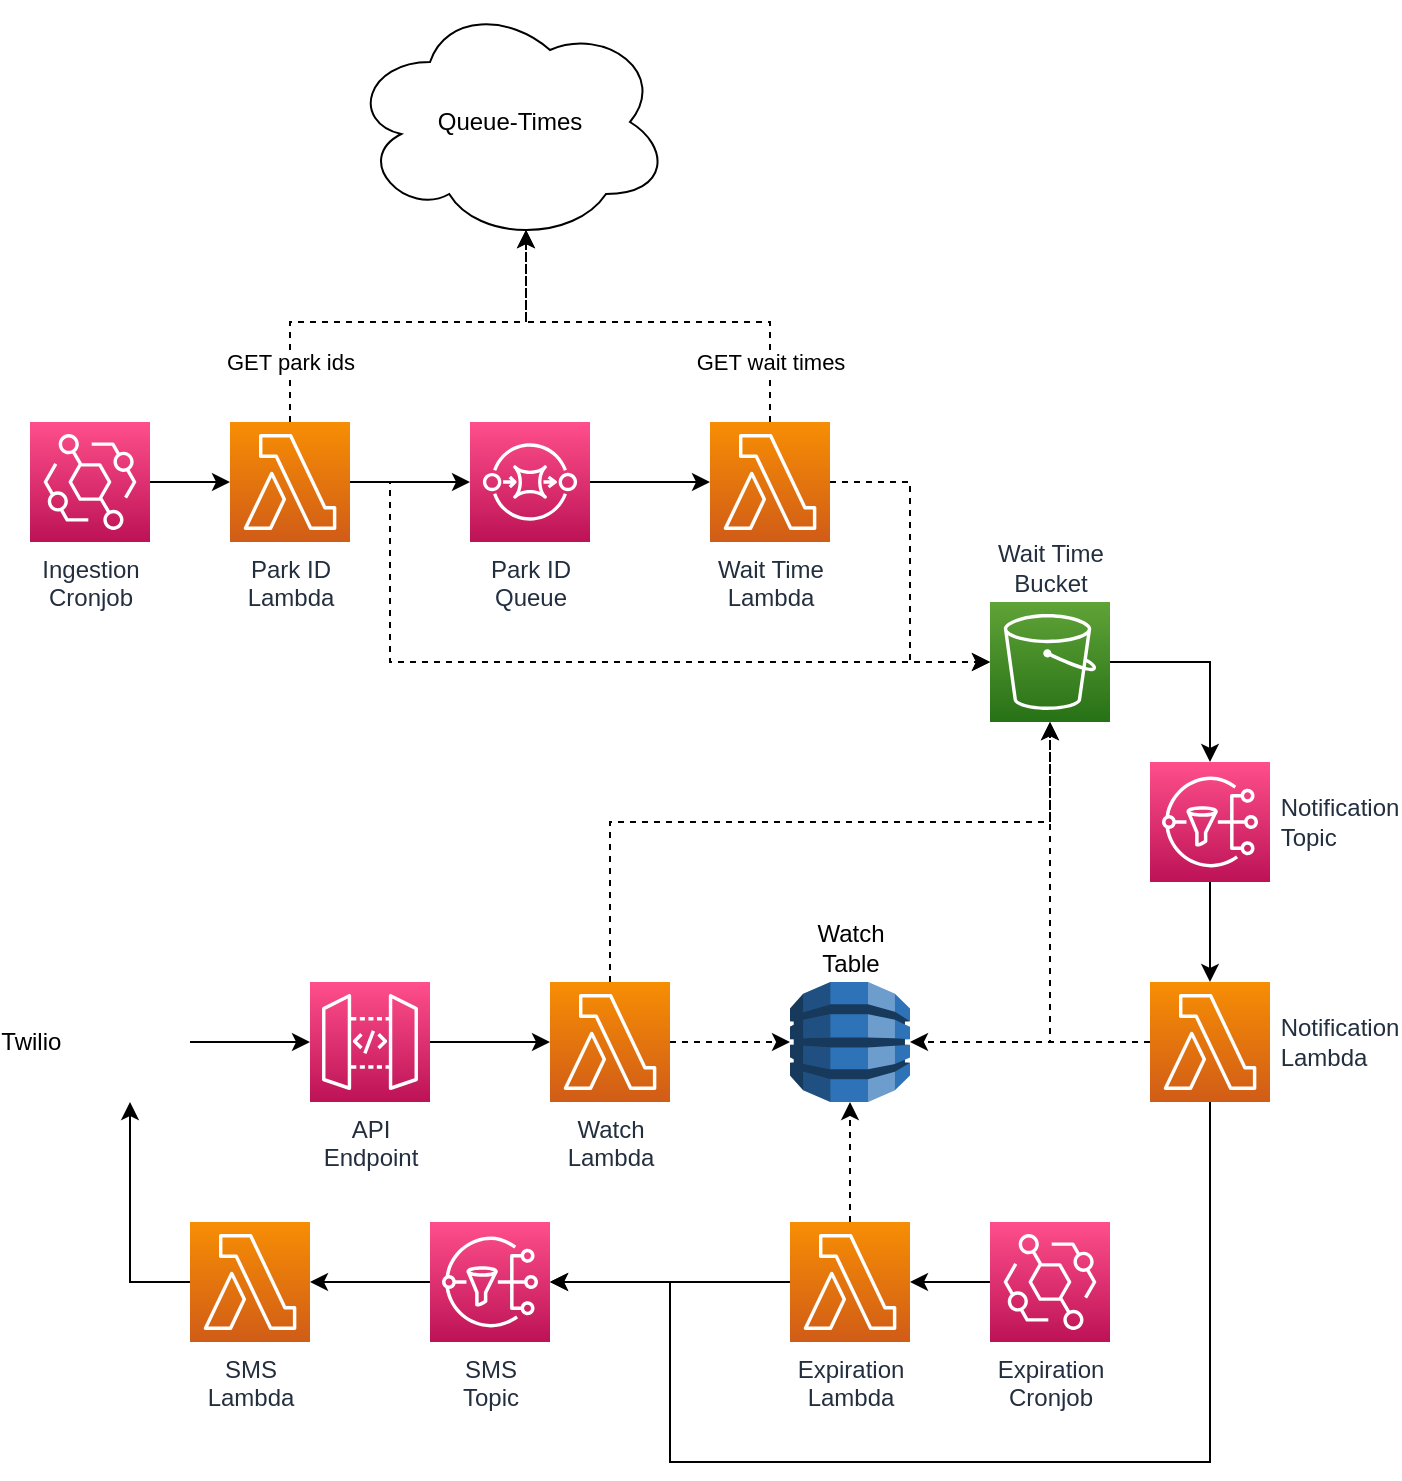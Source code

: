 <mxfile version="20.2.8" type="device"><diagram id="D-cmHfhGp_WtJHa5dSgA" name="AWS VPC-less"><mxGraphModel dx="1360" dy="802" grid="1" gridSize="10" guides="1" tooltips="1" connect="1" arrows="1" fold="1" page="1" pageScale="1" pageWidth="850" pageHeight="1100" math="0" shadow="0"><root><mxCell id="0"/><mxCell id="1" parent="0"/><mxCell id="KoiJeL3uqhQwfSjqCsei-2" value="Queue-Times" style="ellipse;shape=cloud;whiteSpace=wrap;html=1;" parent="1" vertex="1"><mxGeometry x="260" y="20" width="160" height="120" as="geometry"/></mxCell><mxCell id="KoiJeL3uqhQwfSjqCsei-52" style="edgeStyle=orthogonalEdgeStyle;rounded=0;orthogonalLoop=1;jettySize=auto;html=1;exitX=1;exitY=0.5;exitDx=0;exitDy=0;exitPerimeter=0;startArrow=none;startFill=0;entryX=0.5;entryY=0;entryDx=0;entryDy=0;entryPerimeter=0;" parent="1" source="KoiJeL3uqhQwfSjqCsei-5" target="KoiJeL3uqhQwfSjqCsei-69" edge="1"><mxGeometry relative="1" as="geometry"><mxPoint x="620" y="450" as="targetPoint"/></mxGeometry></mxCell><mxCell id="KoiJeL3uqhQwfSjqCsei-5" value="Wait Time&lt;br&gt;Bucket" style="sketch=0;points=[[0,0,0],[0.25,0,0],[0.5,0,0],[0.75,0,0],[1,0,0],[0,1,0],[0.25,1,0],[0.5,1,0],[0.75,1,0],[1,1,0],[0,0.25,0],[0,0.5,0],[0,0.75,0],[1,0.25,0],[1,0.5,0],[1,0.75,0]];outlineConnect=0;fontColor=#232F3E;gradientColor=#60A337;gradientDirection=north;fillColor=#277116;strokeColor=#ffffff;dashed=0;verticalLabelPosition=top;verticalAlign=bottom;align=center;html=1;fontSize=12;fontStyle=0;aspect=fixed;shape=mxgraph.aws4.resourceIcon;resIcon=mxgraph.aws4.s3;labelPosition=center;strokeWidth=5;" parent="1" vertex="1"><mxGeometry x="580" y="320" width="60" height="60" as="geometry"/></mxCell><mxCell id="KoiJeL3uqhQwfSjqCsei-12" style="edgeStyle=orthogonalEdgeStyle;rounded=0;orthogonalLoop=1;jettySize=auto;html=1;exitX=1;exitY=0.5;exitDx=0;exitDy=0;exitPerimeter=0;entryX=0;entryY=0.5;entryDx=0;entryDy=0;entryPerimeter=0;" parent="1" source="KoiJeL3uqhQwfSjqCsei-11" target="KoiJeL3uqhQwfSjqCsei-22" edge="1"><mxGeometry relative="1" as="geometry"><mxPoint x="310" y="350" as="targetPoint"/></mxGeometry></mxCell><mxCell id="KoiJeL3uqhQwfSjqCsei-11" value="Ingestion&lt;br&gt;Cronjob" style="sketch=0;points=[[0,0,0],[0.25,0,0],[0.5,0,0],[0.75,0,0],[1,0,0],[0,1,0],[0.25,1,0],[0.5,1,0],[0.75,1,0],[1,1,0],[0,0.25,0],[0,0.5,0],[0,0.75,0],[1,0.25,0],[1,0.5,0],[1,0.75,0]];outlineConnect=0;fontColor=#232F3E;gradientColor=#FF4F8B;gradientDirection=north;fillColor=#BC1356;strokeColor=#ffffff;dashed=0;verticalLabelPosition=bottom;verticalAlign=top;align=center;html=1;fontSize=12;fontStyle=0;aspect=fixed;shape=mxgraph.aws4.resourceIcon;resIcon=mxgraph.aws4.eventbridge;strokeWidth=5;" parent="1" vertex="1"><mxGeometry x="100" y="230" width="60" height="60" as="geometry"/></mxCell><mxCell id="KoiJeL3uqhQwfSjqCsei-19" style="edgeStyle=orthogonalEdgeStyle;rounded=0;orthogonalLoop=1;jettySize=auto;html=1;exitX=1;exitY=0.5;exitDx=0;exitDy=0;exitPerimeter=0;entryX=0;entryY=0.5;entryDx=0;entryDy=0;entryPerimeter=0;" parent="1" source="KoiJeL3uqhQwfSjqCsei-17" target="DdGerzd7HKKFTsO2WSv4-2" edge="1"><mxGeometry relative="1" as="geometry"><mxPoint x="320" y="620" as="targetPoint"/></mxGeometry></mxCell><mxCell id="KoiJeL3uqhQwfSjqCsei-17" value="API&lt;br&gt;Endpoint" style="sketch=0;points=[[0,0,0],[0.25,0,0],[0.5,0,0],[0.75,0,0],[1,0,0],[0,1,0],[0.25,1,0],[0.5,1,0],[0.75,1,0],[1,1,0],[0,0.25,0],[0,0.5,0],[0,0.75,0],[1,0.25,0],[1,0.5,0],[1,0.75,0]];outlineConnect=0;fontColor=#232F3E;gradientColor=#FF4F8B;gradientDirection=north;fillColor=#BC1356;strokeColor=#ffffff;dashed=0;verticalLabelPosition=bottom;verticalAlign=top;align=center;html=1;fontSize=12;fontStyle=0;aspect=fixed;shape=mxgraph.aws4.resourceIcon;resIcon=mxgraph.aws4.api_gateway;" parent="1" vertex="1"><mxGeometry x="240" y="510" width="60" height="60" as="geometry"/></mxCell><mxCell id="KoiJeL3uqhQwfSjqCsei-56" style="edgeStyle=orthogonalEdgeStyle;rounded=0;orthogonalLoop=1;jettySize=auto;html=1;exitX=1;exitY=0.5;exitDx=0;exitDy=0;exitPerimeter=0;entryX=0;entryY=0.5;entryDx=0;entryDy=0;entryPerimeter=0;startArrow=none;startFill=0;dashed=1;" parent="1" source="DdGerzd7HKKFTsO2WSv4-2" target="afC1jznEqyL_FVVymm0K-1" edge="1"><mxGeometry relative="1" as="geometry"><mxPoint x="350" y="590" as="sourcePoint"/><mxPoint x="490" y="500" as="targetPoint"/></mxGeometry></mxCell><mxCell id="KoiJeL3uqhQwfSjqCsei-24" style="edgeStyle=orthogonalEdgeStyle;rounded=0;orthogonalLoop=1;jettySize=auto;html=1;entryX=0;entryY=0.5;entryDx=0;entryDy=0;entryPerimeter=0;exitX=1;exitY=0.5;exitDx=0;exitDy=0;exitPerimeter=0;" parent="1" source="KoiJeL3uqhQwfSjqCsei-22" target="KoiJeL3uqhQwfSjqCsei-71" edge="1"><mxGeometry relative="1" as="geometry"><mxPoint x="290" y="380" as="targetPoint"/></mxGeometry></mxCell><mxCell id="KoiJeL3uqhQwfSjqCsei-25" style="rounded=0;orthogonalLoop=1;jettySize=auto;html=1;exitX=0.5;exitY=0;exitDx=0;exitDy=0;exitPerimeter=0;entryX=0.55;entryY=0.95;entryDx=0;entryDy=0;entryPerimeter=0;dashed=1;edgeStyle=orthogonalEdgeStyle;" parent="1" source="KoiJeL3uqhQwfSjqCsei-22" target="KoiJeL3uqhQwfSjqCsei-2" edge="1"><mxGeometry relative="1" as="geometry"><Array as="points"><mxPoint x="230" y="180"/><mxPoint x="348" y="180"/></Array></mxGeometry></mxCell><mxCell id="KoiJeL3uqhQwfSjqCsei-63" value="GET park ids" style="edgeLabel;html=1;align=center;verticalAlign=middle;resizable=0;points=[];" parent="KoiJeL3uqhQwfSjqCsei-25" vertex="1" connectable="0"><mxGeometry x="-0.187" y="1" relative="1" as="geometry"><mxPoint x="-37" y="21" as="offset"/></mxGeometry></mxCell><mxCell id="KoiJeL3uqhQwfSjqCsei-22" value="Park ID&lt;br&gt;Lambda" style="sketch=0;points=[[0,0,0],[0.25,0,0],[0.5,0,0],[0.75,0,0],[1,0,0],[0,1,0],[0.25,1,0],[0.5,1,0],[0.75,1,0],[1,1,0],[0,0.25,0],[0,0.5,0],[0,0.75,0],[1,0.25,0],[1,0.5,0],[1,0.75,0]];outlineConnect=0;fontColor=#232F3E;gradientColor=#F78E04;gradientDirection=north;fillColor=#D05C17;strokeColor=#ffffff;dashed=0;verticalLabelPosition=bottom;verticalAlign=top;align=center;html=1;fontSize=12;fontStyle=0;aspect=fixed;shape=mxgraph.aws4.resourceIcon;resIcon=mxgraph.aws4.lambda;strokeWidth=5;" parent="1" vertex="1"><mxGeometry x="200" y="230" width="60" height="60" as="geometry"/></mxCell><mxCell id="KoiJeL3uqhQwfSjqCsei-27" style="edgeStyle=orthogonalEdgeStyle;rounded=0;orthogonalLoop=1;jettySize=auto;html=1;entryX=0;entryY=0.5;entryDx=0;entryDy=0;entryPerimeter=0;exitX=1;exitY=0.5;exitDx=0;exitDy=0;exitPerimeter=0;" parent="1" source="KoiJeL3uqhQwfSjqCsei-71" target="KoiJeL3uqhQwfSjqCsei-26" edge="1"><mxGeometry relative="1" as="geometry"><mxPoint x="400" y="370" as="sourcePoint"/></mxGeometry></mxCell><mxCell id="KoiJeL3uqhQwfSjqCsei-28" style="edgeStyle=orthogonalEdgeStyle;rounded=0;orthogonalLoop=1;jettySize=auto;html=1;exitX=1;exitY=0.5;exitDx=0;exitDy=0;exitPerimeter=0;entryX=0;entryY=0.5;entryDx=0;entryDy=0;entryPerimeter=0;dashed=1;" parent="1" source="KoiJeL3uqhQwfSjqCsei-26" target="KoiJeL3uqhQwfSjqCsei-5" edge="1"><mxGeometry relative="1" as="geometry"><Array as="points"><mxPoint x="540" y="260"/><mxPoint x="540" y="350"/></Array></mxGeometry></mxCell><mxCell id="KoiJeL3uqhQwfSjqCsei-29" style="rounded=0;orthogonalLoop=1;jettySize=auto;html=1;exitX=0.5;exitY=0;exitDx=0;exitDy=0;exitPerimeter=0;entryX=0.55;entryY=0.95;entryDx=0;entryDy=0;entryPerimeter=0;dashed=1;edgeStyle=orthogonalEdgeStyle;" parent="1" source="KoiJeL3uqhQwfSjqCsei-26" target="KoiJeL3uqhQwfSjqCsei-2" edge="1"><mxGeometry relative="1" as="geometry"><Array as="points"><mxPoint x="470" y="180"/><mxPoint x="348" y="180"/></Array></mxGeometry></mxCell><mxCell id="KoiJeL3uqhQwfSjqCsei-64" value="GET wait times" style="edgeLabel;html=1;align=center;verticalAlign=middle;resizable=0;points=[];" parent="KoiJeL3uqhQwfSjqCsei-29" vertex="1" connectable="0"><mxGeometry x="-0.596" y="2" relative="1" as="geometry"><mxPoint x="2" y="14" as="offset"/></mxGeometry></mxCell><mxCell id="KoiJeL3uqhQwfSjqCsei-26" value="Wait Time&lt;br&gt;Lambda" style="sketch=0;points=[[0,0,0],[0.25,0,0],[0.5,0,0],[0.75,0,0],[1,0,0],[0,1,0],[0.25,1,0],[0.5,1,0],[0.75,1,0],[1,1,0],[0,0.25,0],[0,0.5,0],[0,0.75,0],[1,0.25,0],[1,0.5,0],[1,0.75,0]];outlineConnect=0;fontColor=#232F3E;gradientColor=#F78E04;gradientDirection=north;fillColor=#D05C17;strokeColor=#ffffff;dashed=0;verticalLabelPosition=bottom;verticalAlign=top;align=center;html=1;fontSize=12;fontStyle=0;aspect=fixed;shape=mxgraph.aws4.resourceIcon;resIcon=mxgraph.aws4.lambda;strokeWidth=5;" parent="1" vertex="1"><mxGeometry x="440" y="230" width="60" height="60" as="geometry"/></mxCell><mxCell id="KoiJeL3uqhQwfSjqCsei-31" style="edgeStyle=orthogonalEdgeStyle;rounded=0;orthogonalLoop=1;jettySize=auto;html=1;exitX=1;exitY=0.5;exitDx=0;exitDy=0;entryX=0;entryY=0.5;entryDx=0;entryDy=0;entryPerimeter=0;" parent="1" source="KoiJeL3uqhQwfSjqCsei-30" target="KoiJeL3uqhQwfSjqCsei-17" edge="1"><mxGeometry relative="1" as="geometry"/></mxCell><mxCell id="KoiJeL3uqhQwfSjqCsei-30" value="Twilio&amp;nbsp;" style="shape=image;html=1;verticalAlign=middle;verticalLabelPosition=middle;labelBackgroundColor=#ffffff;imageAspect=0;aspect=fixed;image=https://cdn2.iconfinder.com/data/icons/css-vol-3/24/twilio-128.png;labelPosition=left;align=right;" parent="1" vertex="1"><mxGeometry x="120" y="510" width="60" height="60" as="geometry"/></mxCell><mxCell id="KoiJeL3uqhQwfSjqCsei-53" style="edgeStyle=orthogonalEdgeStyle;rounded=0;orthogonalLoop=1;jettySize=auto;html=1;entryX=0.5;entryY=0;entryDx=0;entryDy=0;entryPerimeter=0;startArrow=none;startFill=0;exitX=0.5;exitY=1;exitDx=0;exitDy=0;exitPerimeter=0;" parent="1" source="KoiJeL3uqhQwfSjqCsei-69" target="KoiJeL3uqhQwfSjqCsei-48" edge="1"><mxGeometry relative="1" as="geometry"><mxPoint x="540" y="520" as="sourcePoint"/></mxGeometry></mxCell><mxCell id="DdGerzd7HKKFTsO2WSv4-13" style="edgeStyle=orthogonalEdgeStyle;rounded=0;orthogonalLoop=1;jettySize=auto;html=1;exitX=0;exitY=0.5;exitDx=0;exitDy=0;exitPerimeter=0;dashed=1;" parent="1" source="KoiJeL3uqhQwfSjqCsei-48" edge="1"><mxGeometry relative="1" as="geometry"><Array as="points"><mxPoint x="610" y="540"/></Array><mxPoint x="610" y="380" as="targetPoint"/></mxGeometry></mxCell><mxCell id="DdGerzd7HKKFTsO2WSv4-16" value="&lt;span style=&quot;color: rgba(0, 0, 0, 0); font-family: monospace; font-size: 0px; text-align: start; background-color: rgb(248, 249, 250);&quot;&gt;%3CmxGraphModel%3E%3Croot%3E%3CmxCell%20id%3D%220%22%2F%3E%3CmxCell%20id%3D%221%22%20parent%3D%220%22%2F%3E%3CmxCell%20id%3D%222%22%20value%3D%22s3%20select%22%20style%3D%22edgeLabel%3Bhtml%3D1%3Balign%3Dcenter%3BverticalAlign%3Dmiddle%3Bresizable%3D0%3Bpoints%3D%5B%5D%3B%22%20vertex%3D%221%22%20connectable%3D%220%22%20parent%3D%221%22%3E%3CmxGeometry%20x%3D%22589.542%22%20y%3D%22520.235%22%20as%3D%22geometry%22%2F%3E%3C%2FmxCell%3E%3C%2Froot%3E%3C%2FmxGraphModel%3s3 s&lt;/span&gt;" style="edgeLabel;html=1;align=center;verticalAlign=middle;resizable=0;points=[];" parent="DdGerzd7HKKFTsO2WSv4-13" vertex="1" connectable="0"><mxGeometry x="0.235" relative="1" as="geometry"><mxPoint as="offset"/></mxGeometry></mxCell><mxCell id="owCmIIHxnmB0tqADx438-13" style="edgeStyle=orthogonalEdgeStyle;rounded=0;orthogonalLoop=1;jettySize=auto;html=1;exitX=0.5;exitY=1;exitDx=0;exitDy=0;exitPerimeter=0;entryX=1;entryY=0.5;entryDx=0;entryDy=0;entryPerimeter=0;" parent="1" source="KoiJeL3uqhQwfSjqCsei-48" target="owCmIIHxnmB0tqADx438-1" edge="1"><mxGeometry relative="1" as="geometry"><Array as="points"><mxPoint x="690" y="750"/><mxPoint x="420" y="750"/><mxPoint x="420" y="660"/></Array></mxGeometry></mxCell><mxCell id="owCmIIHxnmB0tqADx438-15" style="edgeStyle=orthogonalEdgeStyle;rounded=0;orthogonalLoop=1;jettySize=auto;html=1;exitX=0;exitY=0.5;exitDx=0;exitDy=0;exitPerimeter=0;entryX=1;entryY=0.5;entryDx=0;entryDy=0;entryPerimeter=0;dashed=1;" parent="1" source="KoiJeL3uqhQwfSjqCsei-48" target="afC1jznEqyL_FVVymm0K-1" edge="1"><mxGeometry relative="1" as="geometry"><Array as="points"><mxPoint x="580" y="540"/><mxPoint x="580" y="540"/></Array></mxGeometry></mxCell><mxCell id="KoiJeL3uqhQwfSjqCsei-48" value="&amp;nbsp;Notification&lt;br&gt;&amp;nbsp;Lambda" style="sketch=0;points=[[0,0,0],[0.25,0,0],[0.5,0,0],[0.75,0,0],[1,0,0],[0,1,0],[0.25,1,0],[0.5,1,0],[0.75,1,0],[1,1,0],[0,0.25,0],[0,0.5,0],[0,0.75,0],[1,0.25,0],[1,0.5,0],[1,0.75,0]];outlineConnect=0;fontColor=#232F3E;gradientColor=#F78E04;gradientDirection=north;fillColor=#D05C17;strokeColor=#ffffff;dashed=0;verticalLabelPosition=middle;verticalAlign=middle;align=left;html=1;fontSize=12;fontStyle=0;aspect=fixed;shape=mxgraph.aws4.resourceIcon;resIcon=mxgraph.aws4.lambda;labelPosition=right;strokeWidth=5;" parent="1" vertex="1"><mxGeometry x="660" y="510" width="60" height="60" as="geometry"/></mxCell><mxCell id="KoiJeL3uqhQwfSjqCsei-69" value="&amp;nbsp;Notification&lt;br&gt;&amp;nbsp;Topic" style="sketch=0;points=[[0,0,0],[0.25,0,0],[0.5,0,0],[0.75,0,0],[1,0,0],[0,1,0],[0.25,1,0],[0.5,1,0],[0.75,1,0],[1,1,0],[0,0.25,0],[0,0.5,0],[0,0.75,0],[1,0.25,0],[1,0.5,0],[1,0.75,0]];outlineConnect=0;fontColor=#232F3E;gradientColor=#FF4F8B;gradientDirection=north;fillColor=#BC1356;strokeColor=#ffffff;dashed=0;verticalLabelPosition=middle;verticalAlign=middle;align=left;html=1;fontSize=12;fontStyle=0;aspect=fixed;shape=mxgraph.aws4.resourceIcon;resIcon=mxgraph.aws4.sns;labelPosition=right;strokeWidth=5;" parent="1" vertex="1"><mxGeometry x="660" y="400" width="60" height="60" as="geometry"/></mxCell><mxCell id="KoiJeL3uqhQwfSjqCsei-71" value="Park ID&lt;br&gt;Queue" style="sketch=0;points=[[0,0,0],[0.25,0,0],[0.5,0,0],[0.75,0,0],[1,0,0],[0,1,0],[0.25,1,0],[0.5,1,0],[0.75,1,0],[1,1,0],[0,0.25,0],[0,0.5,0],[0,0.75,0],[1,0.25,0],[1,0.5,0],[1,0.75,0]];outlineConnect=0;fontColor=#232F3E;gradientColor=#FF4F8B;gradientDirection=north;fillColor=#BC1356;strokeColor=#ffffff;dashed=0;verticalLabelPosition=bottom;verticalAlign=top;align=center;html=1;fontSize=12;fontStyle=0;aspect=fixed;shape=mxgraph.aws4.resourceIcon;resIcon=mxgraph.aws4.sqs;strokeWidth=5;" parent="1" vertex="1"><mxGeometry x="320" y="230" width="60" height="60" as="geometry"/></mxCell><mxCell id="DdGerzd7HKKFTsO2WSv4-10" style="rounded=0;orthogonalLoop=1;jettySize=auto;html=1;exitX=0.5;exitY=0;exitDx=0;exitDy=0;exitPerimeter=0;entryX=0.5;entryY=1;entryDx=0;entryDy=0;entryPerimeter=0;dashed=1;edgeStyle=orthogonalEdgeStyle;" parent="1" source="DdGerzd7HKKFTsO2WSv4-2" target="KoiJeL3uqhQwfSjqCsei-5" edge="1"><mxGeometry relative="1" as="geometry"><Array as="points"><mxPoint x="390" y="430"/><mxPoint x="610" y="430"/></Array></mxGeometry></mxCell><mxCell id="DdGerzd7HKKFTsO2WSv4-2" value="Watch&lt;br&gt;Lambda" style="sketch=0;points=[[0,0,0],[0.25,0,0],[0.5,0,0],[0.75,0,0],[1,0,0],[0,1,0],[0.25,1,0],[0.5,1,0],[0.75,1,0],[1,1,0],[0,0.25,0],[0,0.5,0],[0,0.75,0],[1,0.25,0],[1,0.5,0],[1,0.75,0]];outlineConnect=0;fontColor=#232F3E;gradientColor=#F78E04;gradientDirection=north;fillColor=#D05C17;strokeColor=#ffffff;dashed=0;verticalLabelPosition=bottom;verticalAlign=top;align=center;html=1;fontSize=12;fontStyle=0;aspect=fixed;shape=mxgraph.aws4.resourceIcon;resIcon=mxgraph.aws4.lambda;" parent="1" vertex="1"><mxGeometry x="360" y="510" width="60" height="60" as="geometry"/></mxCell><mxCell id="DdGerzd7HKKFTsO2WSv4-6" style="edgeStyle=orthogonalEdgeStyle;rounded=0;orthogonalLoop=1;jettySize=auto;html=1;exitX=0;exitY=0.5;exitDx=0;exitDy=0;exitPerimeter=0;entryX=0.5;entryY=1;entryDx=0;entryDy=0;" parent="1" source="DdGerzd7HKKFTsO2WSv4-5" target="KoiJeL3uqhQwfSjqCsei-30" edge="1"><mxGeometry relative="1" as="geometry"/></mxCell><mxCell id="DdGerzd7HKKFTsO2WSv4-5" value="SMS&lt;br&gt;Lambda" style="sketch=0;points=[[0,0,0],[0.25,0,0],[0.5,0,0],[0.75,0,0],[1,0,0],[0,1,0],[0.25,1,0],[0.5,1,0],[0.75,1,0],[1,1,0],[0,0.25,0],[0,0.5,0],[0,0.75,0],[1,0.25,0],[1,0.5,0],[1,0.75,0]];outlineConnect=0;fontColor=#232F3E;gradientColor=#F78E04;gradientDirection=north;fillColor=#D05C17;strokeColor=#ffffff;dashed=0;verticalLabelPosition=bottom;verticalAlign=top;align=center;html=1;fontSize=12;fontStyle=0;aspect=fixed;shape=mxgraph.aws4.resourceIcon;resIcon=mxgraph.aws4.lambda;" parent="1" vertex="1"><mxGeometry x="180" y="630" width="60" height="60" as="geometry"/></mxCell><mxCell id="gm2CJRn31sXvQ07GwxdO-1" style="edgeStyle=orthogonalEdgeStyle;rounded=0;orthogonalLoop=1;jettySize=auto;html=1;exitX=1;exitY=0.5;exitDx=0;exitDy=0;exitPerimeter=0;entryX=0;entryY=0.5;entryDx=0;entryDy=0;entryPerimeter=0;dashed=1;" parent="1" source="KoiJeL3uqhQwfSjqCsei-22" target="KoiJeL3uqhQwfSjqCsei-5" edge="1"><mxGeometry relative="1" as="geometry"><Array as="points"><mxPoint x="280" y="260"/><mxPoint x="280" y="350"/></Array></mxGeometry></mxCell><mxCell id="afC1jznEqyL_FVVymm0K-1" value="Watch&lt;br&gt;Table" style="outlineConnect=0;dashed=0;verticalLabelPosition=top;verticalAlign=bottom;align=center;html=1;shape=mxgraph.aws3.dynamo_db;fillColor=#2E73B8;gradientColor=none;labelPosition=center;strokeWidth=5;" parent="1" vertex="1"><mxGeometry x="480" y="510" width="60" height="60" as="geometry"/></mxCell><mxCell id="owCmIIHxnmB0tqADx438-23" style="edgeStyle=orthogonalEdgeStyle;rounded=0;orthogonalLoop=1;jettySize=auto;html=1;exitX=0;exitY=0.5;exitDx=0;exitDy=0;exitPerimeter=0;entryX=1;entryY=0.5;entryDx=0;entryDy=0;entryPerimeter=0;" parent="1" source="owCmIIHxnmB0tqADx438-1" target="DdGerzd7HKKFTsO2WSv4-5" edge="1"><mxGeometry relative="1" as="geometry"/></mxCell><mxCell id="owCmIIHxnmB0tqADx438-1" value="SMS&lt;br&gt;Topic" style="sketch=0;points=[[0,0,0],[0.25,0,0],[0.5,0,0],[0.75,0,0],[1,0,0],[0,1,0],[0.25,1,0],[0.5,1,0],[0.75,1,0],[1,1,0],[0,0.25,0],[0,0.5,0],[0,0.75,0],[1,0.25,0],[1,0.5,0],[1,0.75,0]];outlineConnect=0;fontColor=#232F3E;gradientColor=#FF4F8B;gradientDirection=north;fillColor=#BC1356;strokeColor=#ffffff;dashed=0;verticalLabelPosition=bottom;verticalAlign=top;align=center;html=1;fontSize=12;fontStyle=0;aspect=fixed;shape=mxgraph.aws4.resourceIcon;resIcon=mxgraph.aws4.sns;labelPosition=center;strokeWidth=5;" parent="1" vertex="1"><mxGeometry x="300" y="630" width="60" height="60" as="geometry"/></mxCell><mxCell id="owCmIIHxnmB0tqADx438-18" style="edgeStyle=orthogonalEdgeStyle;rounded=0;orthogonalLoop=1;jettySize=auto;html=1;exitX=0;exitY=0.5;exitDx=0;exitDy=0;exitPerimeter=0;entryX=1;entryY=0.5;entryDx=0;entryDy=0;entryPerimeter=0;" parent="1" source="owCmIIHxnmB0tqADx438-16" target="owCmIIHxnmB0tqADx438-17" edge="1"><mxGeometry relative="1" as="geometry"/></mxCell><mxCell id="owCmIIHxnmB0tqADx438-16" value="Expiration&lt;br&gt;Cronjob" style="sketch=0;points=[[0,0,0],[0.25,0,0],[0.5,0,0],[0.75,0,0],[1,0,0],[0,1,0],[0.25,1,0],[0.5,1,0],[0.75,1,0],[1,1,0],[0,0.25,0],[0,0.5,0],[0,0.75,0],[1,0.25,0],[1,0.5,0],[1,0.75,0]];outlineConnect=0;fontColor=#232F3E;gradientColor=#FF4F8B;gradientDirection=north;fillColor=#BC1356;strokeColor=#ffffff;dashed=0;verticalLabelPosition=bottom;verticalAlign=top;align=center;html=1;fontSize=12;fontStyle=0;aspect=fixed;shape=mxgraph.aws4.resourceIcon;resIcon=mxgraph.aws4.eventbridge;strokeWidth=5;" parent="1" vertex="1"><mxGeometry x="580" y="630" width="60" height="60" as="geometry"/></mxCell><mxCell id="owCmIIHxnmB0tqADx438-19" style="edgeStyle=orthogonalEdgeStyle;rounded=0;orthogonalLoop=1;jettySize=auto;html=1;exitX=0.5;exitY=0;exitDx=0;exitDy=0;exitPerimeter=0;entryX=0.5;entryY=1;entryDx=0;entryDy=0;entryPerimeter=0;dashed=1;" parent="1" source="owCmIIHxnmB0tqADx438-17" target="afC1jznEqyL_FVVymm0K-1" edge="1"><mxGeometry relative="1" as="geometry"/></mxCell><mxCell id="owCmIIHxnmB0tqADx438-22" style="edgeStyle=orthogonalEdgeStyle;rounded=0;orthogonalLoop=1;jettySize=auto;html=1;exitX=0;exitY=0.5;exitDx=0;exitDy=0;exitPerimeter=0;entryX=1;entryY=0.5;entryDx=0;entryDy=0;entryPerimeter=0;" parent="1" source="owCmIIHxnmB0tqADx438-17" target="owCmIIHxnmB0tqADx438-1" edge="1"><mxGeometry relative="1" as="geometry"/></mxCell><mxCell id="owCmIIHxnmB0tqADx438-17" value="Expiration&lt;br&gt;Lambda" style="sketch=0;points=[[0,0,0],[0.25,0,0],[0.5,0,0],[0.75,0,0],[1,0,0],[0,1,0],[0.25,1,0],[0.5,1,0],[0.75,1,0],[1,1,0],[0,0.25,0],[0,0.5,0],[0,0.75,0],[1,0.25,0],[1,0.5,0],[1,0.75,0]];outlineConnect=0;fontColor=#232F3E;gradientColor=#F78E04;gradientDirection=north;fillColor=#D05C17;strokeColor=#ffffff;dashed=0;verticalLabelPosition=bottom;verticalAlign=top;align=center;html=1;fontSize=12;fontStyle=0;aspect=fixed;shape=mxgraph.aws4.resourceIcon;resIcon=mxgraph.aws4.lambda;labelPosition=center;strokeWidth=5;" parent="1" vertex="1"><mxGeometry x="480" y="630" width="60" height="60" as="geometry"/></mxCell></root></mxGraphModel></diagram></mxfile>